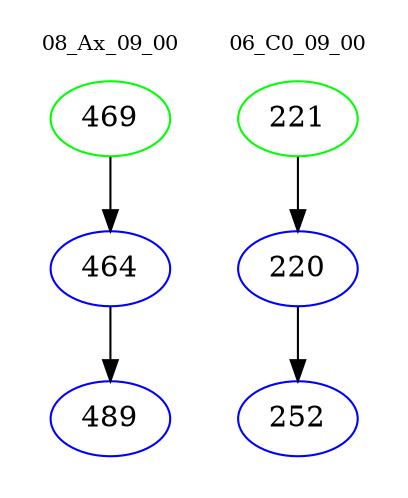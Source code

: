 digraph{
subgraph cluster_0 {
color = white
label = "08_Ax_09_00";
fontsize=10;
T0_469 [label="469", color="green"]
T0_469 -> T0_464 [color="black"]
T0_464 [label="464", color="blue"]
T0_464 -> T0_489 [color="black"]
T0_489 [label="489", color="blue"]
}
subgraph cluster_1 {
color = white
label = "06_C0_09_00";
fontsize=10;
T1_221 [label="221", color="green"]
T1_221 -> T1_220 [color="black"]
T1_220 [label="220", color="blue"]
T1_220 -> T1_252 [color="black"]
T1_252 [label="252", color="blue"]
}
}
